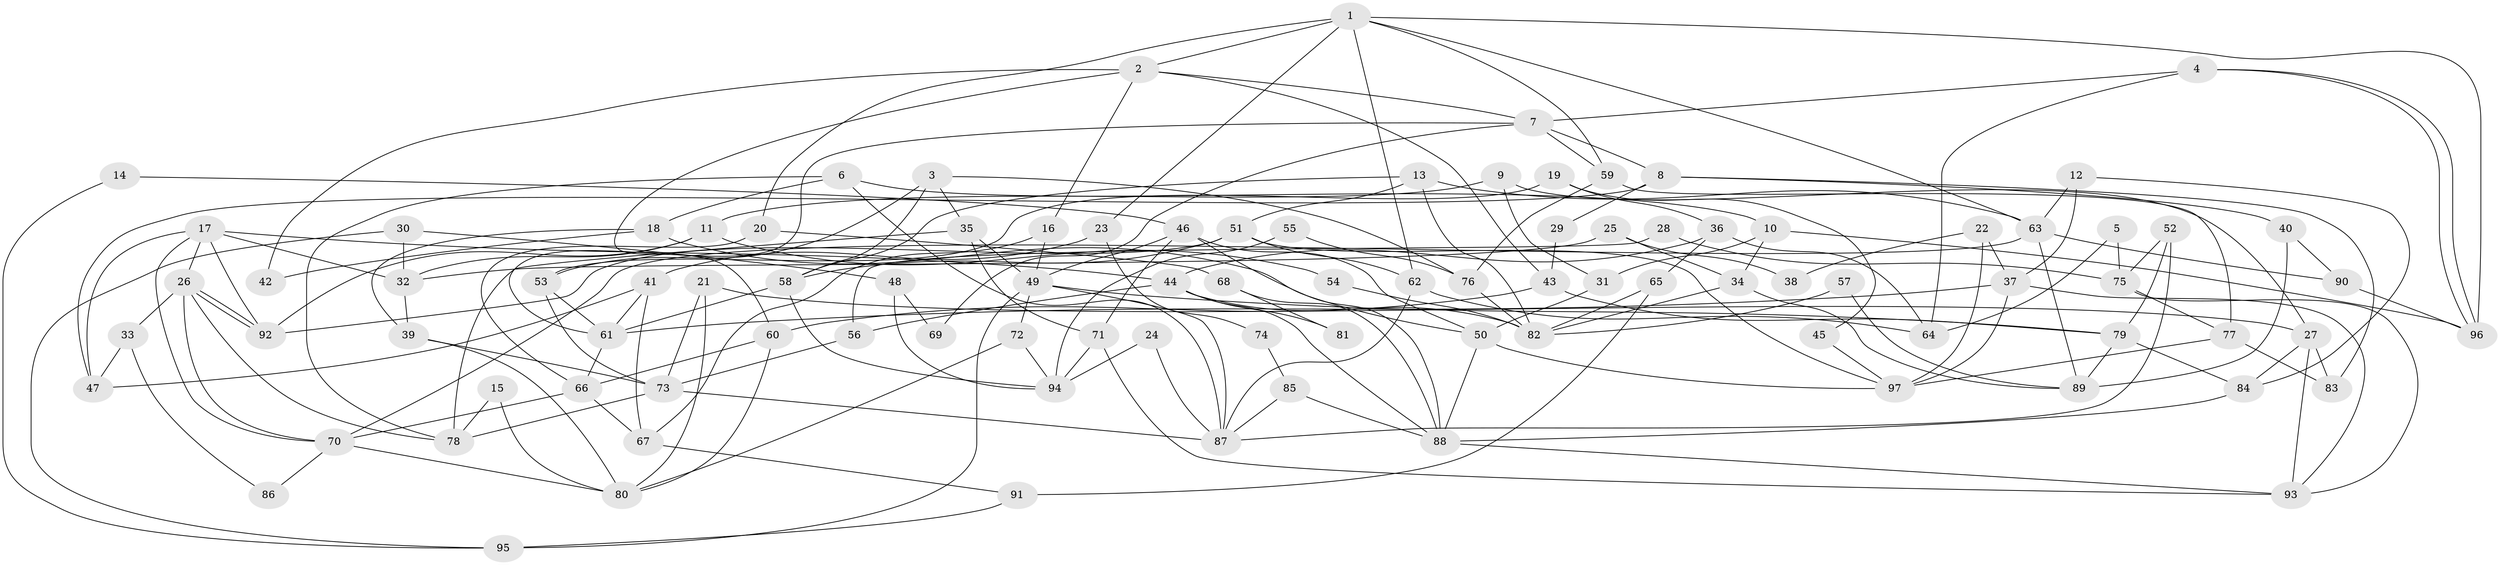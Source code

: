 // Generated by graph-tools (version 1.1) at 2025/15/03/09/25 04:15:08]
// undirected, 97 vertices, 194 edges
graph export_dot {
graph [start="1"]
  node [color=gray90,style=filled];
  1;
  2;
  3;
  4;
  5;
  6;
  7;
  8;
  9;
  10;
  11;
  12;
  13;
  14;
  15;
  16;
  17;
  18;
  19;
  20;
  21;
  22;
  23;
  24;
  25;
  26;
  27;
  28;
  29;
  30;
  31;
  32;
  33;
  34;
  35;
  36;
  37;
  38;
  39;
  40;
  41;
  42;
  43;
  44;
  45;
  46;
  47;
  48;
  49;
  50;
  51;
  52;
  53;
  54;
  55;
  56;
  57;
  58;
  59;
  60;
  61;
  62;
  63;
  64;
  65;
  66;
  67;
  68;
  69;
  70;
  71;
  72;
  73;
  74;
  75;
  76;
  77;
  78;
  79;
  80;
  81;
  82;
  83;
  84;
  85;
  86;
  87;
  88;
  89;
  90;
  91;
  92;
  93;
  94;
  95;
  96;
  97;
  1 -- 2;
  1 -- 96;
  1 -- 20;
  1 -- 23;
  1 -- 59;
  1 -- 62;
  1 -- 63;
  2 -- 16;
  2 -- 60;
  2 -- 7;
  2 -- 42;
  2 -- 43;
  3 -- 58;
  3 -- 53;
  3 -- 35;
  3 -- 76;
  4 -- 7;
  4 -- 96;
  4 -- 96;
  4 -- 64;
  5 -- 75;
  5 -- 64;
  6 -- 87;
  6 -- 10;
  6 -- 18;
  6 -- 78;
  7 -- 59;
  7 -- 8;
  7 -- 61;
  7 -- 69;
  8 -- 83;
  8 -- 29;
  8 -- 40;
  8 -- 47;
  9 -- 31;
  9 -- 27;
  9 -- 11;
  10 -- 34;
  10 -- 96;
  10 -- 31;
  11 -- 92;
  11 -- 32;
  11 -- 54;
  12 -- 84;
  12 -- 37;
  12 -- 63;
  13 -- 63;
  13 -- 51;
  13 -- 58;
  13 -- 82;
  14 -- 95;
  14 -- 46;
  15 -- 78;
  15 -- 80;
  16 -- 49;
  16 -- 67;
  17 -- 70;
  17 -- 26;
  17 -- 32;
  17 -- 44;
  17 -- 47;
  17 -- 92;
  18 -- 39;
  18 -- 42;
  18 -- 50;
  19 -- 36;
  19 -- 53;
  19 -- 45;
  20 -- 66;
  20 -- 68;
  21 -- 73;
  21 -- 27;
  21 -- 80;
  22 -- 97;
  22 -- 37;
  22 -- 38;
  23 -- 41;
  23 -- 74;
  24 -- 87;
  24 -- 94;
  25 -- 34;
  25 -- 32;
  25 -- 38;
  26 -- 92;
  26 -- 92;
  26 -- 78;
  26 -- 33;
  26 -- 70;
  27 -- 84;
  27 -- 93;
  27 -- 83;
  28 -- 56;
  28 -- 75;
  29 -- 43;
  30 -- 32;
  30 -- 95;
  30 -- 48;
  31 -- 50;
  32 -- 39;
  33 -- 47;
  33 -- 86;
  34 -- 89;
  34 -- 82;
  35 -- 49;
  35 -- 71;
  35 -- 78;
  36 -- 64;
  36 -- 44;
  36 -- 65;
  37 -- 93;
  37 -- 61;
  37 -- 97;
  39 -- 80;
  39 -- 73;
  40 -- 89;
  40 -- 90;
  41 -- 47;
  41 -- 61;
  41 -- 67;
  43 -- 60;
  43 -- 79;
  44 -- 88;
  44 -- 56;
  44 -- 81;
  44 -- 82;
  45 -- 97;
  46 -- 88;
  46 -- 50;
  46 -- 49;
  46 -- 71;
  48 -- 94;
  48 -- 69;
  49 -- 87;
  49 -- 72;
  49 -- 79;
  49 -- 95;
  50 -- 97;
  50 -- 88;
  51 -- 58;
  51 -- 92;
  51 -- 62;
  51 -- 97;
  52 -- 87;
  52 -- 79;
  52 -- 75;
  53 -- 61;
  53 -- 73;
  54 -- 82;
  55 -- 76;
  55 -- 94;
  56 -- 73;
  57 -- 82;
  57 -- 89;
  58 -- 94;
  58 -- 61;
  59 -- 76;
  59 -- 77;
  60 -- 80;
  60 -- 66;
  61 -- 66;
  62 -- 64;
  62 -- 87;
  63 -- 70;
  63 -- 89;
  63 -- 90;
  65 -- 82;
  65 -- 91;
  66 -- 70;
  66 -- 67;
  67 -- 91;
  68 -- 88;
  68 -- 81;
  70 -- 80;
  70 -- 86;
  71 -- 93;
  71 -- 94;
  72 -- 80;
  72 -- 94;
  73 -- 78;
  73 -- 87;
  74 -- 85;
  75 -- 77;
  75 -- 93;
  76 -- 82;
  77 -- 97;
  77 -- 83;
  79 -- 84;
  79 -- 89;
  84 -- 88;
  85 -- 88;
  85 -- 87;
  88 -- 93;
  90 -- 96;
  91 -- 95;
}
